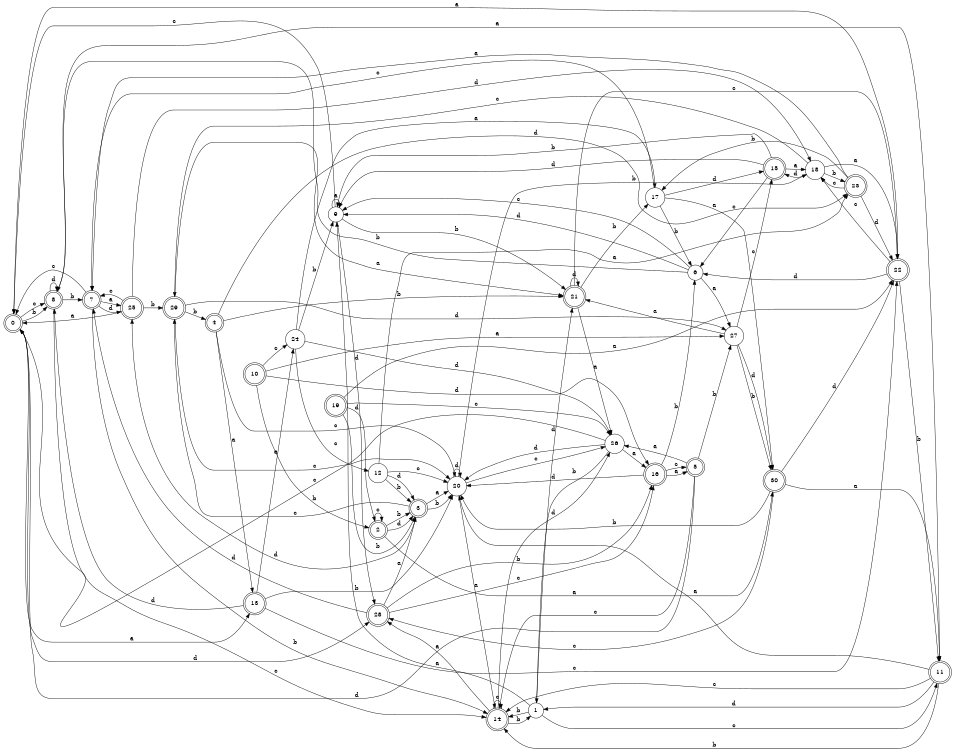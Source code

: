 digraph n25_7 {
__start0 [label="" shape="none"];

rankdir=LR;
size="8,5";

s0 [style="rounded,filled", color="black", fillcolor="white" shape="doublecircle", label="0"];
s1 [style="filled", color="black", fillcolor="white" shape="circle", label="1"];
s2 [style="rounded,filled", color="black", fillcolor="white" shape="doublecircle", label="2"];
s3 [style="rounded,filled", color="black", fillcolor="white" shape="doublecircle", label="3"];
s4 [style="rounded,filled", color="black", fillcolor="white" shape="doublecircle", label="4"];
s5 [style="rounded,filled", color="black", fillcolor="white" shape="doublecircle", label="5"];
s6 [style="filled", color="black", fillcolor="white" shape="circle", label="6"];
s7 [style="rounded,filled", color="black", fillcolor="white" shape="doublecircle", label="7"];
s8 [style="rounded,filled", color="black", fillcolor="white" shape="doublecircle", label="8"];
s9 [style="filled", color="black", fillcolor="white" shape="circle", label="9"];
s10 [style="rounded,filled", color="black", fillcolor="white" shape="doublecircle", label="10"];
s11 [style="rounded,filled", color="black", fillcolor="white" shape="doublecircle", label="11"];
s12 [style="filled", color="black", fillcolor="white" shape="circle", label="12"];
s13 [style="rounded,filled", color="black", fillcolor="white" shape="doublecircle", label="13"];
s14 [style="rounded,filled", color="black", fillcolor="white" shape="doublecircle", label="14"];
s15 [style="rounded,filled", color="black", fillcolor="white" shape="doublecircle", label="15"];
s16 [style="rounded,filled", color="black", fillcolor="white" shape="doublecircle", label="16"];
s17 [style="filled", color="black", fillcolor="white" shape="circle", label="17"];
s18 [style="filled", color="black", fillcolor="white" shape="circle", label="18"];
s19 [style="rounded,filled", color="black", fillcolor="white" shape="doublecircle", label="19"];
s20 [style="filled", color="black", fillcolor="white" shape="circle", label="20"];
s21 [style="rounded,filled", color="black", fillcolor="white" shape="doublecircle", label="21"];
s22 [style="rounded,filled", color="black", fillcolor="white" shape="doublecircle", label="22"];
s23 [style="rounded,filled", color="black", fillcolor="white" shape="doublecircle", label="23"];
s24 [style="filled", color="black", fillcolor="white" shape="circle", label="24"];
s25 [style="rounded,filled", color="black", fillcolor="white" shape="doublecircle", label="25"];
s26 [style="filled", color="black", fillcolor="white" shape="circle", label="26"];
s27 [style="filled", color="black", fillcolor="white" shape="circle", label="27"];
s28 [style="rounded,filled", color="black", fillcolor="white" shape="doublecircle", label="28"];
s29 [style="rounded,filled", color="black", fillcolor="white" shape="doublecircle", label="29"];
s30 [style="rounded,filled", color="black", fillcolor="white" shape="doublecircle", label="30"];
s0 -> s13 [label="a"];
s0 -> s8 [label="b"];
s0 -> s8 [label="c"];
s0 -> s28 [label="d"];
s1 -> s9 [label="a"];
s1 -> s14 [label="b"];
s1 -> s11 [label="c"];
s1 -> s21 [label="d"];
s2 -> s30 [label="a"];
s2 -> s3 [label="b"];
s2 -> s2 [label="c"];
s2 -> s3 [label="d"];
s3 -> s20 [label="a"];
s3 -> s20 [label="b"];
s3 -> s29 [label="c"];
s3 -> s25 [label="d"];
s4 -> s13 [label="a"];
s4 -> s21 [label="b"];
s4 -> s20 [label="c"];
s4 -> s23 [label="d"];
s5 -> s26 [label="a"];
s5 -> s27 [label="b"];
s5 -> s14 [label="c"];
s5 -> s0 [label="d"];
s6 -> s27 [label="a"];
s6 -> s8 [label="b"];
s6 -> s9 [label="c"];
s6 -> s9 [label="d"];
s7 -> s25 [label="a"];
s7 -> s14 [label="b"];
s7 -> s0 [label="c"];
s7 -> s25 [label="d"];
s8 -> s11 [label="a"];
s8 -> s7 [label="b"];
s8 -> s14 [label="c"];
s8 -> s8 [label="d"];
s9 -> s9 [label="a"];
s9 -> s21 [label="b"];
s9 -> s0 [label="c"];
s9 -> s28 [label="d"];
s10 -> s27 [label="a"];
s10 -> s2 [label="b"];
s10 -> s24 [label="c"];
s10 -> s16 [label="d"];
s11 -> s20 [label="a"];
s11 -> s14 [label="b"];
s11 -> s14 [label="c"];
s11 -> s1 [label="d"];
s12 -> s23 [label="a"];
s12 -> s3 [label="b"];
s12 -> s20 [label="c"];
s12 -> s3 [label="d"];
s13 -> s24 [label="a"];
s13 -> s20 [label="b"];
s13 -> s22 [label="c"];
s13 -> s8 [label="d"];
s14 -> s28 [label="a"];
s14 -> s1 [label="b"];
s14 -> s14 [label="c"];
s14 -> s26 [label="d"];
s15 -> s18 [label="a"];
s15 -> s9 [label="b"];
s15 -> s6 [label="c"];
s15 -> s9 [label="d"];
s16 -> s5 [label="a"];
s16 -> s6 [label="b"];
s16 -> s5 [label="c"];
s16 -> s20 [label="d"];
s17 -> s30 [label="a"];
s17 -> s6 [label="b"];
s17 -> s7 [label="c"];
s17 -> s15 [label="d"];
s18 -> s22 [label="a"];
s18 -> s23 [label="b"];
s18 -> s29 [label="c"];
s18 -> s15 [label="d"];
s19 -> s22 [label="a"];
s19 -> s3 [label="b"];
s19 -> s26 [label="c"];
s19 -> s2 [label="d"];
s20 -> s14 [label="a"];
s20 -> s18 [label="b"];
s20 -> s26 [label="c"];
s20 -> s20 [label="d"];
s21 -> s26 [label="a"];
s21 -> s17 [label="b"];
s21 -> s22 [label="c"];
s21 -> s21 [label="d"];
s22 -> s0 [label="a"];
s22 -> s11 [label="b"];
s22 -> s18 [label="c"];
s22 -> s6 [label="d"];
s23 -> s7 [label="a"];
s23 -> s17 [label="b"];
s23 -> s18 [label="c"];
s23 -> s22 [label="d"];
s24 -> s17 [label="a"];
s24 -> s9 [label="b"];
s24 -> s12 [label="c"];
s24 -> s26 [label="d"];
s25 -> s0 [label="a"];
s25 -> s29 [label="b"];
s25 -> s7 [label="c"];
s25 -> s18 [label="d"];
s26 -> s16 [label="a"];
s26 -> s1 [label="b"];
s26 -> s0 [label="c"];
s26 -> s20 [label="d"];
s27 -> s21 [label="a"];
s27 -> s30 [label="b"];
s27 -> s15 [label="c"];
s27 -> s30 [label="d"];
s28 -> s3 [label="a"];
s28 -> s16 [label="b"];
s28 -> s16 [label="c"];
s28 -> s7 [label="d"];
s29 -> s21 [label="a"];
s29 -> s4 [label="b"];
s29 -> s20 [label="c"];
s29 -> s27 [label="d"];
s30 -> s11 [label="a"];
s30 -> s20 [label="b"];
s30 -> s28 [label="c"];
s30 -> s22 [label="d"];

}
